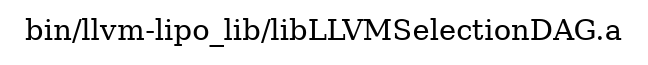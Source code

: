 digraph "bin/llvm-lipo_lib/libLLVMSelectionDAG.a" {
	label="bin/llvm-lipo_lib/libLLVMSelectionDAG.a";
	rankdir=LR;

}
